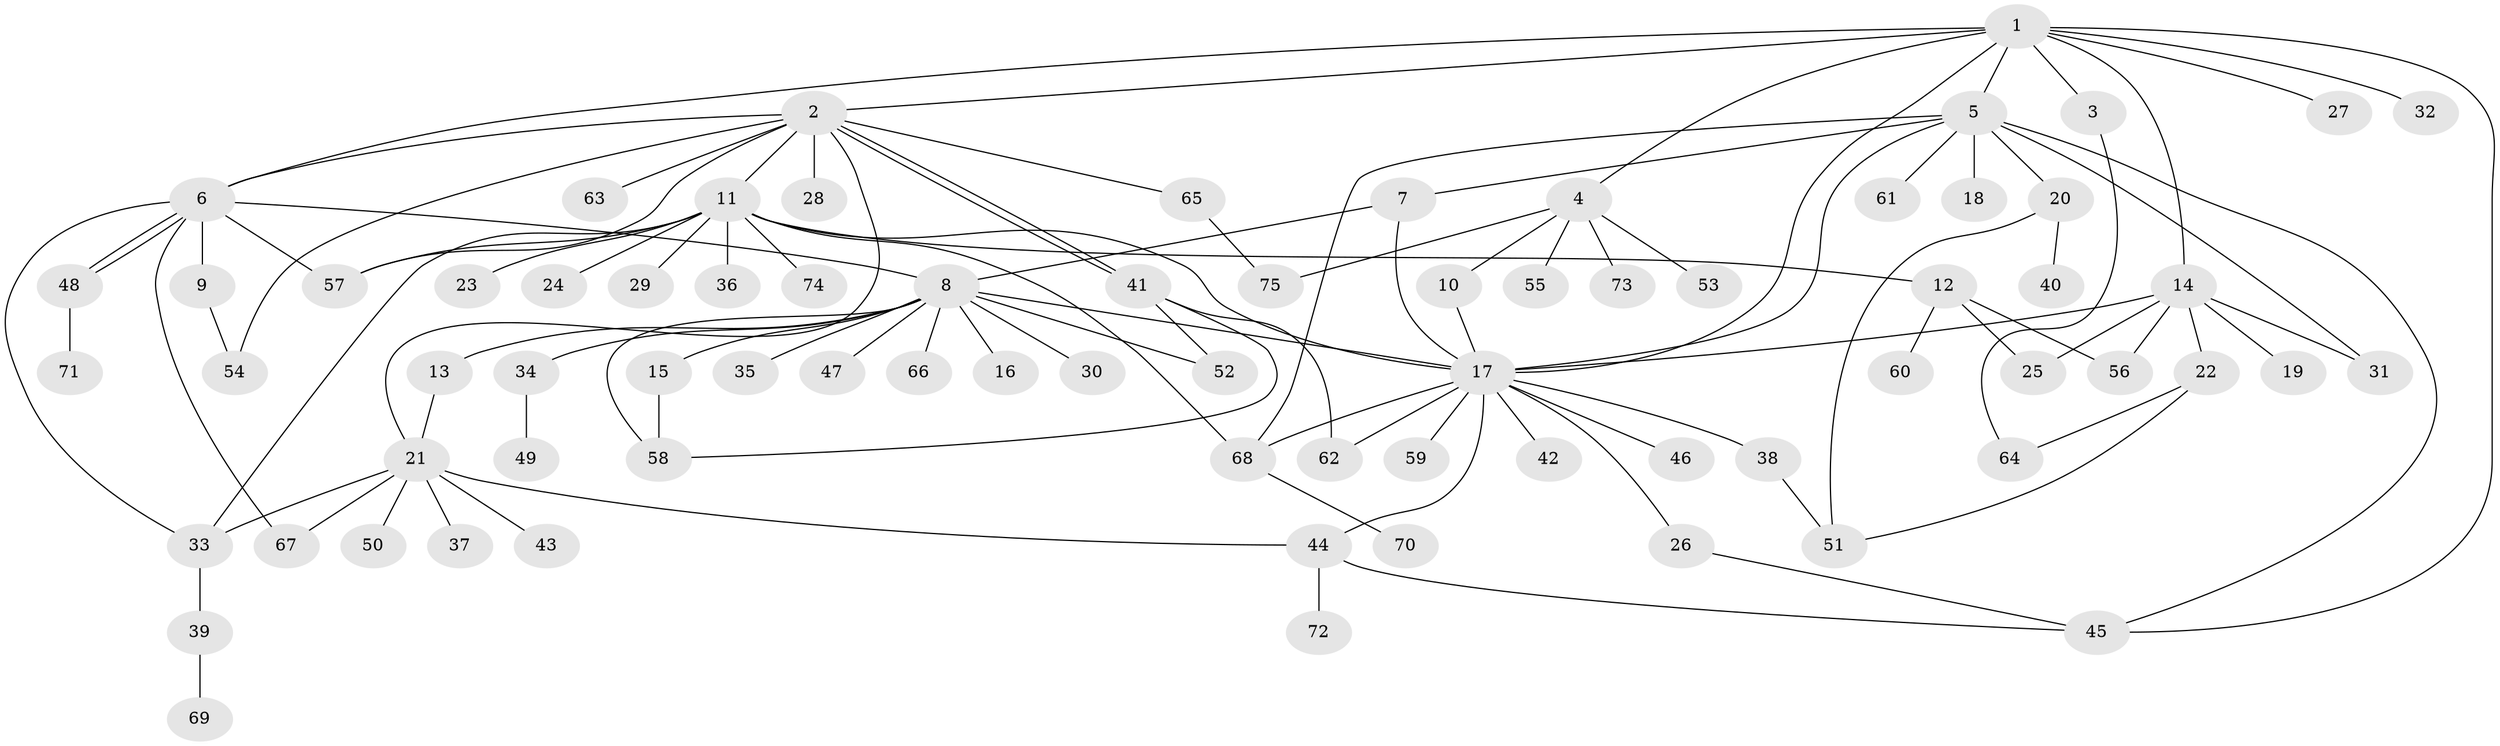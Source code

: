 // coarse degree distribution, {2: 0.17391304347826086, 14: 0.021739130434782608, 7: 0.043478260869565216, 1: 0.45652173913043476, 4: 0.043478260869565216, 8: 0.08695652173913043, 3: 0.10869565217391304, 6: 0.021739130434782608, 9: 0.021739130434782608, 5: 0.021739130434782608}
// Generated by graph-tools (version 1.1) at 2025/36/03/04/25 23:36:41]
// undirected, 75 vertices, 108 edges
graph export_dot {
  node [color=gray90,style=filled];
  1;
  2;
  3;
  4;
  5;
  6;
  7;
  8;
  9;
  10;
  11;
  12;
  13;
  14;
  15;
  16;
  17;
  18;
  19;
  20;
  21;
  22;
  23;
  24;
  25;
  26;
  27;
  28;
  29;
  30;
  31;
  32;
  33;
  34;
  35;
  36;
  37;
  38;
  39;
  40;
  41;
  42;
  43;
  44;
  45;
  46;
  47;
  48;
  49;
  50;
  51;
  52;
  53;
  54;
  55;
  56;
  57;
  58;
  59;
  60;
  61;
  62;
  63;
  64;
  65;
  66;
  67;
  68;
  69;
  70;
  71;
  72;
  73;
  74;
  75;
  1 -- 2;
  1 -- 3;
  1 -- 4;
  1 -- 5;
  1 -- 6;
  1 -- 14;
  1 -- 17;
  1 -- 27;
  1 -- 32;
  1 -- 45;
  2 -- 6;
  2 -- 11;
  2 -- 21;
  2 -- 28;
  2 -- 41;
  2 -- 41;
  2 -- 54;
  2 -- 57;
  2 -- 63;
  2 -- 65;
  3 -- 64;
  4 -- 10;
  4 -- 53;
  4 -- 55;
  4 -- 73;
  4 -- 75;
  5 -- 7;
  5 -- 17;
  5 -- 18;
  5 -- 20;
  5 -- 31;
  5 -- 45;
  5 -- 61;
  5 -- 68;
  6 -- 8;
  6 -- 9;
  6 -- 33;
  6 -- 48;
  6 -- 48;
  6 -- 57;
  6 -- 67;
  7 -- 8;
  7 -- 17;
  8 -- 13;
  8 -- 15;
  8 -- 16;
  8 -- 17;
  8 -- 30;
  8 -- 34;
  8 -- 35;
  8 -- 47;
  8 -- 52;
  8 -- 58;
  8 -- 66;
  9 -- 54;
  10 -- 17;
  11 -- 12;
  11 -- 17;
  11 -- 23;
  11 -- 24;
  11 -- 29;
  11 -- 33;
  11 -- 36;
  11 -- 57;
  11 -- 68;
  11 -- 74;
  12 -- 25;
  12 -- 56;
  12 -- 60;
  13 -- 21;
  14 -- 17;
  14 -- 19;
  14 -- 22;
  14 -- 25;
  14 -- 31;
  14 -- 56;
  15 -- 58;
  17 -- 26;
  17 -- 38;
  17 -- 42;
  17 -- 44;
  17 -- 46;
  17 -- 59;
  17 -- 62;
  17 -- 68;
  20 -- 40;
  20 -- 51;
  21 -- 33;
  21 -- 37;
  21 -- 43;
  21 -- 44;
  21 -- 50;
  21 -- 67;
  22 -- 51;
  22 -- 64;
  26 -- 45;
  33 -- 39;
  34 -- 49;
  38 -- 51;
  39 -- 69;
  41 -- 52;
  41 -- 58;
  41 -- 62;
  44 -- 45;
  44 -- 72;
  48 -- 71;
  65 -- 75;
  68 -- 70;
}
